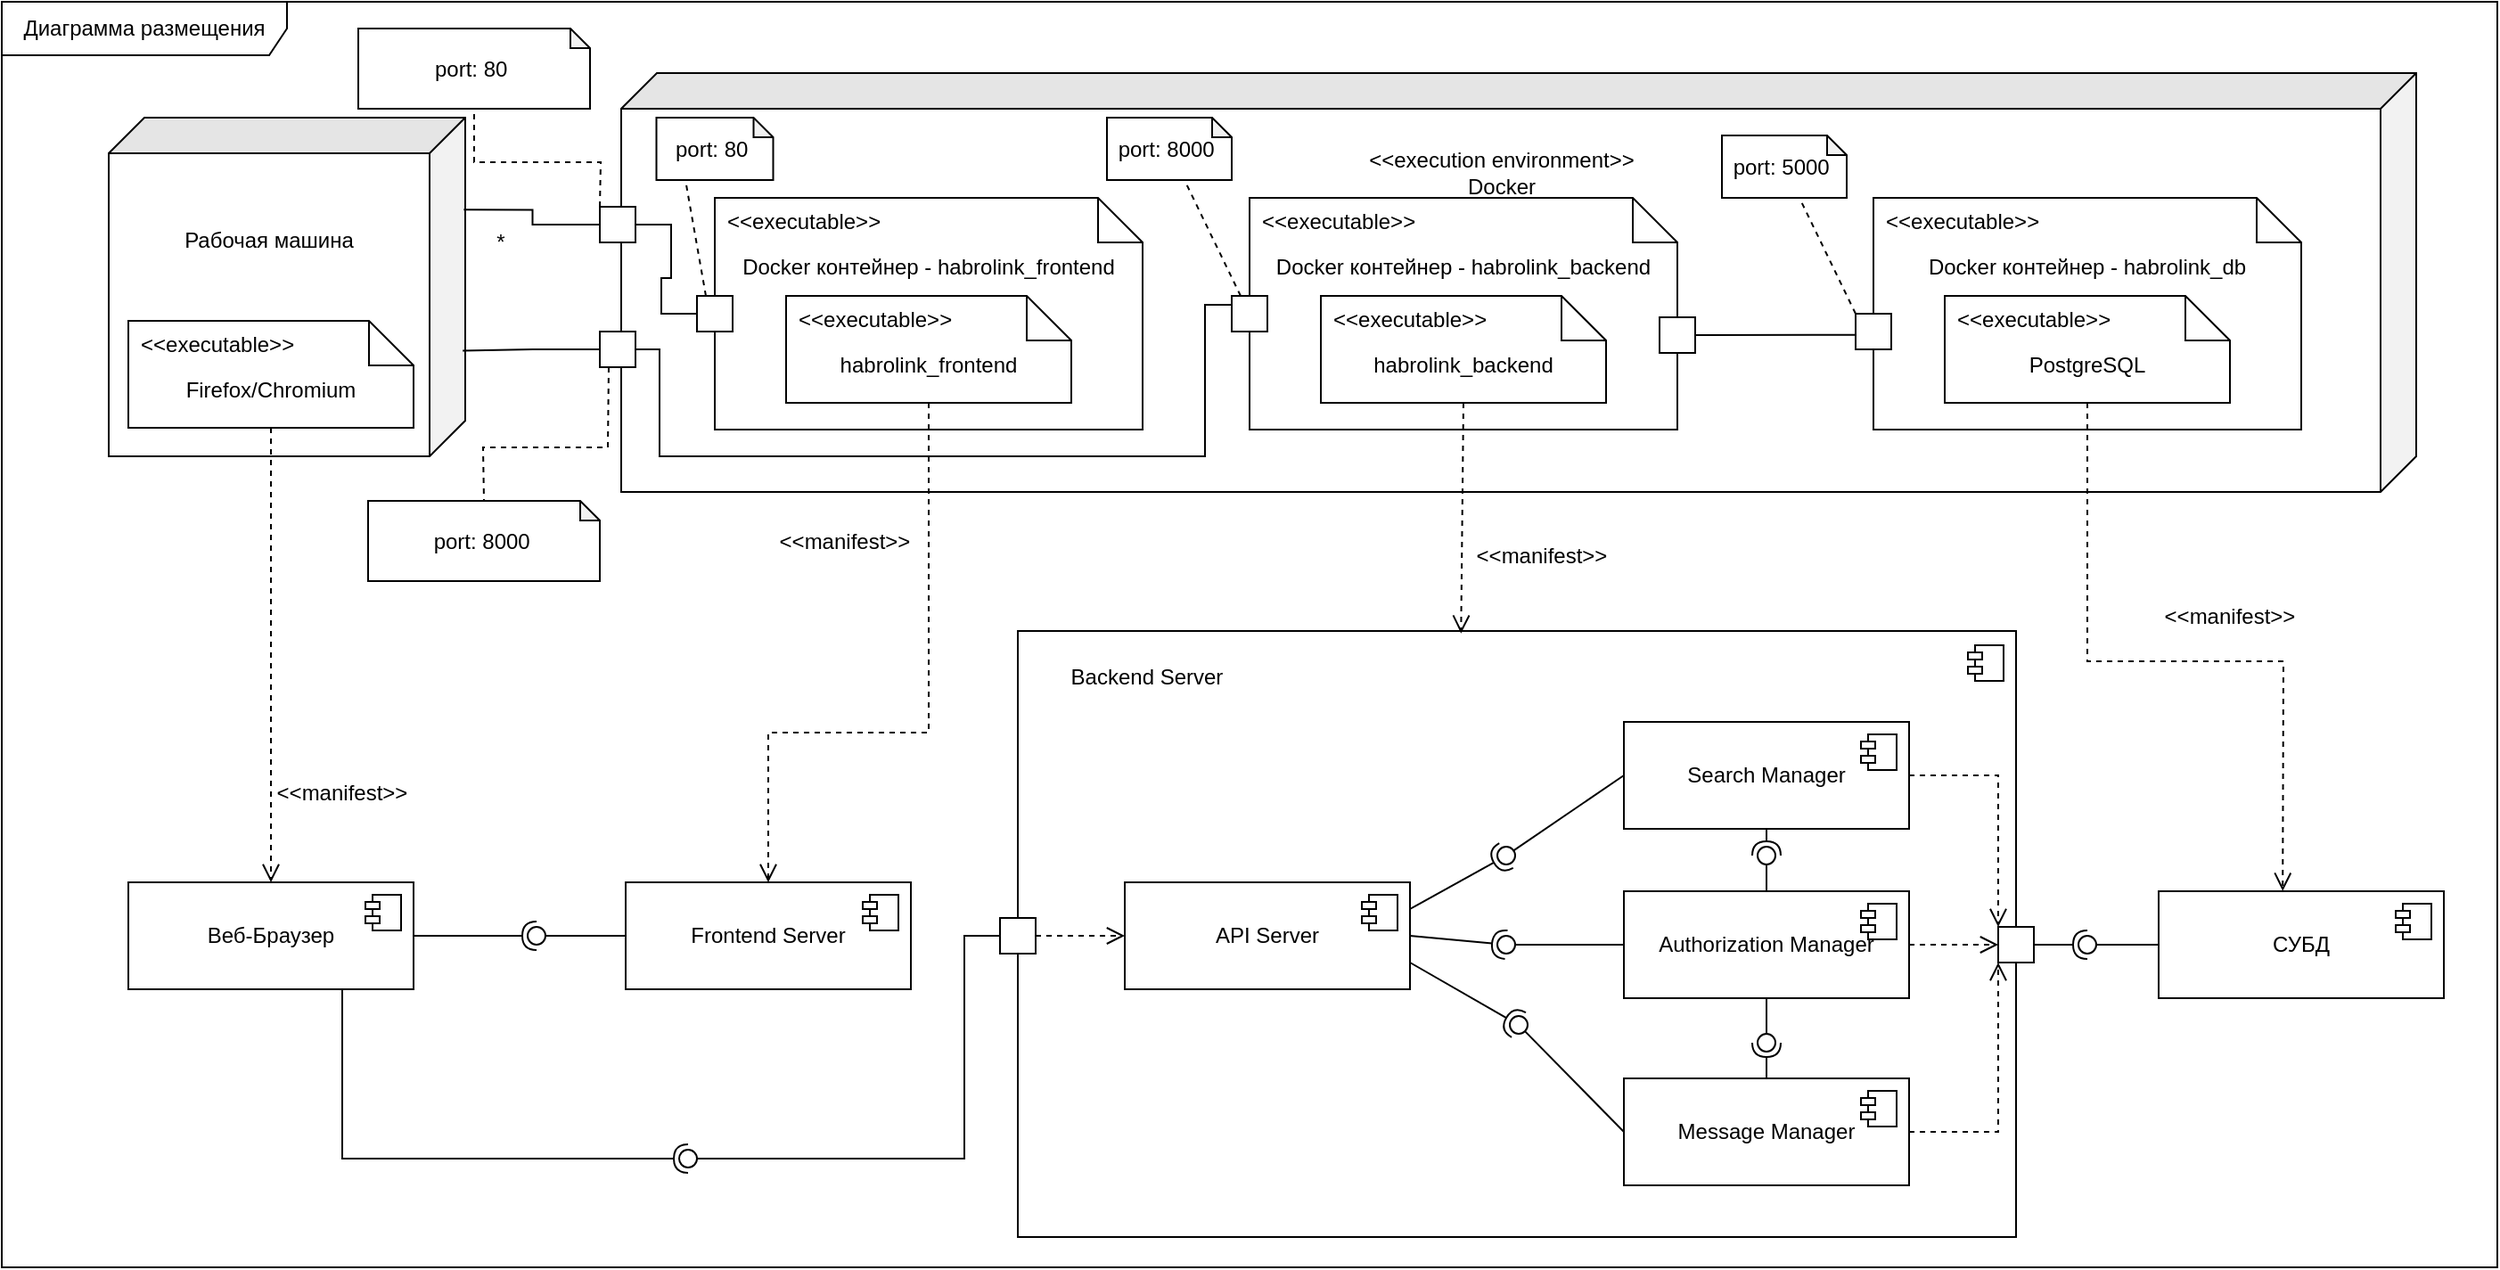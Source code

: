 <mxfile version="22.1.17" type="device">
  <diagram id="SNQxn0Sg8uv7-KmuZa3T" name="Страница — 1">
    <mxGraphModel dx="1450" dy="333" grid="1" gridSize="10" guides="1" tooltips="1" connect="1" arrows="1" fold="1" page="1" pageScale="1" pageWidth="827" pageHeight="1169" background="none" math="0" shadow="0">
      <root>
        <mxCell id="0" />
        <mxCell id="1" parent="0" />
        <mxCell id="OWFKqTvo_wW7p6A4P1cl-66" value="Рабочая машина&lt;br&gt;&lt;br&gt;&lt;br&gt;&lt;br&gt;&lt;br&gt;&lt;br&gt;" style="shape=cube;whiteSpace=wrap;html=1;boundedLbl=1;backgroundOutline=1;darkOpacity=0.05;darkOpacity2=0.1;size=20;gradientColor=none;direction=south;" parent="1" vertex="1">
          <mxGeometry x="-390" y="135" width="200" height="190" as="geometry" />
        </mxCell>
        <mxCell id="OWFKqTvo_wW7p6A4P1cl-67" value="Firefox/Chromium" style="shape=note2;boundedLbl=1;whiteSpace=wrap;html=1;size=25;verticalAlign=top;align=center;" parent="1" vertex="1">
          <mxGeometry x="-379" y="249" width="160" height="60" as="geometry" />
        </mxCell>
        <mxCell id="OWFKqTvo_wW7p6A4P1cl-68" value="&lt;&lt;executable&gt;&gt;" style="resizeWidth=1;part=1;strokeColor=none;fillColor=none;align=left;spacingLeft=5;" parent="OWFKqTvo_wW7p6A4P1cl-67" vertex="1">
          <mxGeometry width="160" height="25" relative="1" as="geometry" />
        </mxCell>
        <mxCell id="OWFKqTvo_wW7p6A4P1cl-69" value="Веб-Браузер" style="html=1;dropTarget=0;whiteSpace=wrap;" parent="1" vertex="1">
          <mxGeometry x="-379" y="564" width="160" height="60" as="geometry" />
        </mxCell>
        <mxCell id="OWFKqTvo_wW7p6A4P1cl-70" value="" style="shape=module;jettyWidth=8;jettyHeight=4;" parent="OWFKqTvo_wW7p6A4P1cl-69" vertex="1">
          <mxGeometry x="1" width="20" height="20" relative="1" as="geometry">
            <mxPoint x="-27" y="7" as="offset" />
          </mxGeometry>
        </mxCell>
        <mxCell id="OWFKqTvo_wW7p6A4P1cl-72" value="" style="endArrow=open;startArrow=none;endFill=0;startFill=0;endSize=8;html=1;verticalAlign=bottom;dashed=1;labelBackgroundColor=none;rounded=0;entryX=0.5;entryY=0;entryDx=0;entryDy=0;exitX=0.5;exitY=1;exitDx=0;exitDy=0;exitPerimeter=0;" parent="1" source="OWFKqTvo_wW7p6A4P1cl-67" target="OWFKqTvo_wW7p6A4P1cl-69" edge="1">
          <mxGeometry width="160" relative="1" as="geometry">
            <mxPoint x="-197" y="470" as="sourcePoint" />
            <mxPoint x="-197" y="580" as="targetPoint" />
          </mxGeometry>
        </mxCell>
        <mxCell id="OWFKqTvo_wW7p6A4P1cl-75" value="&amp;lt;&amp;lt;manifest&amp;gt;&amp;gt;" style="text;html=1;strokeColor=none;fillColor=none;align=center;verticalAlign=middle;whiteSpace=wrap;rounded=0;" parent="1" vertex="1">
          <mxGeometry x="-299" y="499" width="80" height="30" as="geometry" />
        </mxCell>
        <mxCell id="2b4UQk6Yhaf1h5oQqdKy-1" value="Диаграмма размещения" style="shape=umlFrame;whiteSpace=wrap;html=1;pointerEvents=0;recursiveResize=0;container=1;collapsible=0;width=160;" parent="1" vertex="1">
          <mxGeometry x="-450" y="70" width="1400" height="710" as="geometry" />
        </mxCell>
        <mxCell id="TD9NthCau2x-Uh9B8GrA-105" value="" style="html=1;dropTarget=0;whiteSpace=wrap;" vertex="1" parent="2b4UQk6Yhaf1h5oQqdKy-1">
          <mxGeometry x="570" y="353" width="560" height="340" as="geometry" />
        </mxCell>
        <mxCell id="TD9NthCau2x-Uh9B8GrA-106" value="" style="shape=module;jettyWidth=8;jettyHeight=4;" vertex="1" parent="TD9NthCau2x-Uh9B8GrA-105">
          <mxGeometry x="1" width="20" height="20" relative="1" as="geometry">
            <mxPoint x="-27" y="8" as="offset" />
          </mxGeometry>
        </mxCell>
        <mxCell id="OWFKqTvo_wW7p6A4P1cl-51" value="СУБД" style="html=1;dropTarget=0;whiteSpace=wrap;" parent="2b4UQk6Yhaf1h5oQqdKy-1" vertex="1">
          <mxGeometry x="1210" y="499" width="160" height="60" as="geometry" />
        </mxCell>
        <mxCell id="OWFKqTvo_wW7p6A4P1cl-52" value="" style="shape=module;jettyWidth=8;jettyHeight=4;" parent="OWFKqTvo_wW7p6A4P1cl-51" vertex="1">
          <mxGeometry x="1" width="20" height="20" relative="1" as="geometry">
            <mxPoint x="-27" y="7" as="offset" />
          </mxGeometry>
        </mxCell>
        <mxCell id="OWFKqTvo_wW7p6A4P1cl-63" value="&amp;lt;&amp;lt;manifest&amp;gt;&amp;gt;" style="text;html=1;strokeColor=none;fillColor=none;align=center;verticalAlign=middle;whiteSpace=wrap;rounded=0;" parent="2b4UQk6Yhaf1h5oQqdKy-1" vertex="1">
          <mxGeometry x="1210" y="330" width="80" height="30" as="geometry" />
        </mxCell>
        <mxCell id="TD9NthCau2x-Uh9B8GrA-21" value="API Server" style="html=1;dropTarget=0;whiteSpace=wrap;" vertex="1" parent="2b4UQk6Yhaf1h5oQqdKy-1">
          <mxGeometry x="630" y="494" width="160" height="60" as="geometry" />
        </mxCell>
        <mxCell id="TD9NthCau2x-Uh9B8GrA-22" value="" style="shape=module;jettyWidth=8;jettyHeight=4;" vertex="1" parent="TD9NthCau2x-Uh9B8GrA-21">
          <mxGeometry x="1" width="20" height="20" relative="1" as="geometry">
            <mxPoint x="-27" y="7" as="offset" />
          </mxGeometry>
        </mxCell>
        <mxCell id="TD9NthCau2x-Uh9B8GrA-23" value="Message Manager" style="html=1;dropTarget=0;whiteSpace=wrap;" vertex="1" parent="2b4UQk6Yhaf1h5oQqdKy-1">
          <mxGeometry x="910" y="604" width="160" height="60" as="geometry" />
        </mxCell>
        <mxCell id="TD9NthCau2x-Uh9B8GrA-24" value="" style="shape=module;jettyWidth=8;jettyHeight=4;" vertex="1" parent="TD9NthCau2x-Uh9B8GrA-23">
          <mxGeometry x="1" width="20" height="20" relative="1" as="geometry">
            <mxPoint x="-27" y="7" as="offset" />
          </mxGeometry>
        </mxCell>
        <mxCell id="TD9NthCau2x-Uh9B8GrA-25" value="Search Manager" style="html=1;dropTarget=0;whiteSpace=wrap;" vertex="1" parent="2b4UQk6Yhaf1h5oQqdKy-1">
          <mxGeometry x="910" y="404" width="160" height="60" as="geometry" />
        </mxCell>
        <mxCell id="TD9NthCau2x-Uh9B8GrA-26" value="" style="shape=module;jettyWidth=8;jettyHeight=4;" vertex="1" parent="TD9NthCau2x-Uh9B8GrA-25">
          <mxGeometry x="1" width="20" height="20" relative="1" as="geometry">
            <mxPoint x="-27" y="7" as="offset" />
          </mxGeometry>
        </mxCell>
        <mxCell id="TD9NthCau2x-Uh9B8GrA-27" value="Authorization Manager" style="html=1;dropTarget=0;whiteSpace=wrap;" vertex="1" parent="2b4UQk6Yhaf1h5oQqdKy-1">
          <mxGeometry x="910" y="499" width="160" height="60" as="geometry" />
        </mxCell>
        <mxCell id="TD9NthCau2x-Uh9B8GrA-28" value="" style="shape=module;jettyWidth=8;jettyHeight=4;" vertex="1" parent="TD9NthCau2x-Uh9B8GrA-27">
          <mxGeometry x="1" width="20" height="20" relative="1" as="geometry">
            <mxPoint x="-27" y="7" as="offset" />
          </mxGeometry>
        </mxCell>
        <mxCell id="TD9NthCau2x-Uh9B8GrA-32" value="" style="ellipse;whiteSpace=wrap;html=1;align=center;aspect=fixed;fillColor=none;strokeColor=none;resizable=0;perimeter=centerPerimeter;rotatable=0;allowArrows=0;points=[];outlineConnect=1;" vertex="1" parent="2b4UQk6Yhaf1h5oQqdKy-1">
          <mxGeometry x="795" y="569" width="10" height="10" as="geometry" />
        </mxCell>
        <mxCell id="TD9NthCau2x-Uh9B8GrA-35" value="" style="ellipse;whiteSpace=wrap;html=1;align=center;aspect=fixed;fillColor=none;strokeColor=none;resizable=0;perimeter=centerPerimeter;rotatable=0;allowArrows=0;points=[];outlineConnect=1;" vertex="1" parent="2b4UQk6Yhaf1h5oQqdKy-1">
          <mxGeometry x="625" y="499" width="10" height="10" as="geometry" />
        </mxCell>
        <mxCell id="TD9NthCau2x-Uh9B8GrA-38" value="" style="ellipse;whiteSpace=wrap;html=1;align=center;aspect=fixed;fillColor=none;strokeColor=none;resizable=0;perimeter=centerPerimeter;rotatable=0;allowArrows=0;points=[];outlineConnect=1;" vertex="1" parent="2b4UQk6Yhaf1h5oQqdKy-1">
          <mxGeometry x="575" y="423" width="10" height="10" as="geometry" />
        </mxCell>
        <mxCell id="TD9NthCau2x-Uh9B8GrA-42" value="" style="ellipse;whiteSpace=wrap;html=1;align=center;aspect=fixed;fillColor=none;strokeColor=none;resizable=0;perimeter=centerPerimeter;rotatable=0;allowArrows=0;points=[];outlineConnect=1;" vertex="1" parent="2b4UQk6Yhaf1h5oQqdKy-1">
          <mxGeometry x="925" y="499" width="10" height="10" as="geometry" />
        </mxCell>
        <mxCell id="TD9NthCau2x-Uh9B8GrA-45" value="" style="ellipse;whiteSpace=wrap;html=1;align=center;aspect=fixed;fillColor=none;strokeColor=none;resizable=0;perimeter=centerPerimeter;rotatable=0;allowArrows=0;points=[];outlineConnect=1;" vertex="1" parent="2b4UQk6Yhaf1h5oQqdKy-1">
          <mxGeometry x="895" y="524" width="10" height="10" as="geometry" />
        </mxCell>
        <mxCell id="TD9NthCau2x-Uh9B8GrA-48" value="" style="ellipse;whiteSpace=wrap;html=1;align=center;aspect=fixed;fillColor=none;strokeColor=none;resizable=0;perimeter=centerPerimeter;rotatable=0;allowArrows=0;points=[];outlineConnect=1;" vertex="1" parent="2b4UQk6Yhaf1h5oQqdKy-1">
          <mxGeometry x="265" y="419" width="10" height="10" as="geometry" />
        </mxCell>
        <mxCell id="TD9NthCau2x-Uh9B8GrA-51" value="" style="ellipse;whiteSpace=wrap;html=1;align=center;aspect=fixed;fillColor=none;strokeColor=none;resizable=0;perimeter=centerPerimeter;rotatable=0;allowArrows=0;points=[];outlineConnect=1;" vertex="1" parent="2b4UQk6Yhaf1h5oQqdKy-1">
          <mxGeometry x="525" y="419" width="10" height="10" as="geometry" />
        </mxCell>
        <mxCell id="TD9NthCau2x-Uh9B8GrA-58" value="" style="rounded=0;orthogonalLoop=1;jettySize=auto;html=1;endArrow=oval;endFill=0;endSize=10;strokeWidth=1;sketch=0;exitX=0.5;exitY=1;exitDx=0;exitDy=0;" edge="1" target="TD9NthCau2x-Uh9B8GrA-60" parent="2b4UQk6Yhaf1h5oQqdKy-1" source="TD9NthCau2x-Uh9B8GrA-27">
          <mxGeometry relative="1" as="geometry">
            <mxPoint x="1010" y="584" as="sourcePoint" />
          </mxGeometry>
        </mxCell>
        <mxCell id="TD9NthCau2x-Uh9B8GrA-59" value="" style="rounded=0;orthogonalLoop=1;jettySize=auto;html=1;endArrow=halfCircle;endFill=0;sketch=0;sourcePerimeterSpacing=0;targetPerimeterSpacing=0;endSize=6;exitX=0.5;exitY=0;exitDx=0;exitDy=0;" edge="1" target="TD9NthCau2x-Uh9B8GrA-60" parent="2b4UQk6Yhaf1h5oQqdKy-1" source="TD9NthCau2x-Uh9B8GrA-23">
          <mxGeometry relative="1" as="geometry">
            <mxPoint x="970" y="584" as="sourcePoint" />
          </mxGeometry>
        </mxCell>
        <mxCell id="TD9NthCau2x-Uh9B8GrA-60" value="" style="ellipse;whiteSpace=wrap;html=1;align=center;aspect=fixed;fillColor=none;strokeColor=none;resizable=0;perimeter=centerPerimeter;rotatable=0;allowArrows=0;points=[];outlineConnect=1;" vertex="1" parent="2b4UQk6Yhaf1h5oQqdKy-1">
          <mxGeometry x="985" y="579" width="10" height="10" as="geometry" />
        </mxCell>
        <mxCell id="TD9NthCau2x-Uh9B8GrA-61" value="" style="rounded=0;orthogonalLoop=1;jettySize=auto;html=1;endArrow=oval;endFill=0;endSize=10;strokeWidth=1;sketch=0;" edge="1" target="TD9NthCau2x-Uh9B8GrA-63" parent="2b4UQk6Yhaf1h5oQqdKy-1">
          <mxGeometry relative="1" as="geometry">
            <mxPoint x="990" y="499" as="sourcePoint" />
          </mxGeometry>
        </mxCell>
        <mxCell id="TD9NthCau2x-Uh9B8GrA-62" value="" style="rounded=0;orthogonalLoop=1;jettySize=auto;html=1;endArrow=halfCircle;endFill=0;sketch=0;sourcePerimeterSpacing=0;targetPerimeterSpacing=0;endSize=6;exitX=0.5;exitY=1;exitDx=0;exitDy=0;" edge="1" target="TD9NthCau2x-Uh9B8GrA-63" parent="2b4UQk6Yhaf1h5oQqdKy-1" source="TD9NthCau2x-Uh9B8GrA-25">
          <mxGeometry relative="1" as="geometry">
            <mxPoint x="970" y="479" as="sourcePoint" />
          </mxGeometry>
        </mxCell>
        <mxCell id="TD9NthCau2x-Uh9B8GrA-63" value="" style="ellipse;whiteSpace=wrap;html=1;align=center;aspect=fixed;fillColor=none;strokeColor=none;resizable=0;perimeter=centerPerimeter;rotatable=0;allowArrows=0;points=[];outlineConnect=1;" vertex="1" parent="2b4UQk6Yhaf1h5oQqdKy-1">
          <mxGeometry x="985" y="474" width="10" height="10" as="geometry" />
        </mxCell>
        <mxCell id="OWFKqTvo_wW7p6A4P1cl-64" value="Frontend Server" style="html=1;dropTarget=0;whiteSpace=wrap;" parent="2b4UQk6Yhaf1h5oQqdKy-1" vertex="1">
          <mxGeometry x="350" y="494" width="160" height="60" as="geometry" />
        </mxCell>
        <mxCell id="OWFKqTvo_wW7p6A4P1cl-65" value="" style="shape=module;jettyWidth=8;jettyHeight=4;" parent="OWFKqTvo_wW7p6A4P1cl-64" vertex="1">
          <mxGeometry x="1" width="20" height="20" relative="1" as="geometry">
            <mxPoint x="-27" y="7" as="offset" />
          </mxGeometry>
        </mxCell>
        <mxCell id="TD9NthCau2x-Uh9B8GrA-71" value="" style="rounded=0;orthogonalLoop=1;jettySize=auto;html=1;endArrow=halfCircle;endFill=0;endSize=6;strokeWidth=1;sketch=0;exitX=1;exitY=0.5;exitDx=0;exitDy=0;" edge="1" parent="2b4UQk6Yhaf1h5oQqdKy-1" source="OWFKqTvo_wW7p6A4P1cl-69">
          <mxGeometry relative="1" as="geometry">
            <mxPoint x="315" y="529" as="sourcePoint" />
            <mxPoint x="300" y="524" as="targetPoint" />
          </mxGeometry>
        </mxCell>
        <mxCell id="TD9NthCau2x-Uh9B8GrA-73" value="" style="ellipse;whiteSpace=wrap;html=1;align=center;aspect=fixed;fillColor=none;strokeColor=none;resizable=0;perimeter=centerPerimeter;rotatable=0;allowArrows=0;points=[];outlineConnect=1;" vertex="1" parent="2b4UQk6Yhaf1h5oQqdKy-1">
          <mxGeometry x="290" y="524" width="10" height="10" as="geometry" />
        </mxCell>
        <mxCell id="TD9NthCau2x-Uh9B8GrA-76" value="" style="ellipse;whiteSpace=wrap;html=1;align=center;aspect=fixed;fillColor=none;strokeColor=none;resizable=0;perimeter=centerPerimeter;rotatable=0;allowArrows=0;points=[];outlineConnect=1;" vertex="1" parent="2b4UQk6Yhaf1h5oQqdKy-1">
          <mxGeometry x="380" y="644" width="10" height="10" as="geometry" />
        </mxCell>
        <mxCell id="TD9NthCau2x-Uh9B8GrA-77" value="" style="rounded=0;orthogonalLoop=1;jettySize=auto;html=1;endArrow=oval;endFill=0;endSize=10;strokeWidth=1;sketch=0;exitX=0;exitY=0.5;exitDx=0;exitDy=0;" edge="1" target="TD9NthCau2x-Uh9B8GrA-79" parent="2b4UQk6Yhaf1h5oQqdKy-1" source="TD9NthCau2x-Uh9B8GrA-25">
          <mxGeometry relative="1" as="geometry">
            <mxPoint x="864" y="479" as="sourcePoint" />
          </mxGeometry>
        </mxCell>
        <mxCell id="TD9NthCau2x-Uh9B8GrA-78" value="" style="rounded=0;orthogonalLoop=1;jettySize=auto;html=1;endArrow=halfCircle;endFill=0;sketch=0;sourcePerimeterSpacing=0;targetPerimeterSpacing=0;endSize=6;exitX=1;exitY=0.25;exitDx=0;exitDy=0;" edge="1" target="TD9NthCau2x-Uh9B8GrA-79" parent="2b4UQk6Yhaf1h5oQqdKy-1" source="TD9NthCau2x-Uh9B8GrA-21">
          <mxGeometry relative="1" as="geometry">
            <mxPoint x="824" y="479" as="sourcePoint" />
          </mxGeometry>
        </mxCell>
        <mxCell id="TD9NthCau2x-Uh9B8GrA-79" value="" style="ellipse;whiteSpace=wrap;html=1;align=center;aspect=fixed;fillColor=none;strokeColor=none;resizable=0;perimeter=centerPerimeter;rotatable=0;allowArrows=0;points=[];outlineConnect=1;" vertex="1" parent="2b4UQk6Yhaf1h5oQqdKy-1">
          <mxGeometry x="839" y="474" width="10" height="10" as="geometry" />
        </mxCell>
        <mxCell id="TD9NthCau2x-Uh9B8GrA-83" value="" style="rounded=0;orthogonalLoop=1;jettySize=auto;html=1;endArrow=oval;endFill=0;endSize=10;strokeWidth=1;sketch=0;exitX=0;exitY=0.5;exitDx=0;exitDy=0;" edge="1" target="TD9NthCau2x-Uh9B8GrA-85" parent="2b4UQk6Yhaf1h5oQqdKy-1" source="TD9NthCau2x-Uh9B8GrA-23">
          <mxGeometry relative="1" as="geometry">
            <mxPoint x="871" y="574" as="sourcePoint" />
          </mxGeometry>
        </mxCell>
        <mxCell id="TD9NthCau2x-Uh9B8GrA-84" value="" style="rounded=0;orthogonalLoop=1;jettySize=auto;html=1;endArrow=halfCircle;endFill=0;sketch=0;sourcePerimeterSpacing=0;targetPerimeterSpacing=0;endSize=6;exitX=1;exitY=0.75;exitDx=0;exitDy=0;" edge="1" target="TD9NthCau2x-Uh9B8GrA-85" parent="2b4UQk6Yhaf1h5oQqdKy-1" source="TD9NthCau2x-Uh9B8GrA-21">
          <mxGeometry relative="1" as="geometry">
            <mxPoint x="831" y="574" as="sourcePoint" />
          </mxGeometry>
        </mxCell>
        <mxCell id="TD9NthCau2x-Uh9B8GrA-85" value="" style="ellipse;whiteSpace=wrap;html=1;align=center;aspect=fixed;fillColor=none;strokeColor=none;resizable=0;perimeter=centerPerimeter;rotatable=0;allowArrows=0;points=[];outlineConnect=1;" vertex="1" parent="2b4UQk6Yhaf1h5oQqdKy-1">
          <mxGeometry x="846" y="569" width="10" height="10" as="geometry" />
        </mxCell>
        <mxCell id="TD9NthCau2x-Uh9B8GrA-86" value="" style="rounded=0;orthogonalLoop=1;jettySize=auto;html=1;endArrow=oval;endFill=0;endSize=10;strokeWidth=1;sketch=0;exitX=0;exitY=0.5;exitDx=0;exitDy=0;" edge="1" target="TD9NthCau2x-Uh9B8GrA-88" parent="2b4UQk6Yhaf1h5oQqdKy-1" source="TD9NthCau2x-Uh9B8GrA-27">
          <mxGeometry relative="1" as="geometry">
            <mxPoint x="864" y="529" as="sourcePoint" />
          </mxGeometry>
        </mxCell>
        <mxCell id="TD9NthCau2x-Uh9B8GrA-87" value="" style="rounded=0;orthogonalLoop=1;jettySize=auto;html=1;endArrow=halfCircle;endFill=0;sketch=0;sourcePerimeterSpacing=0;targetPerimeterSpacing=0;endSize=6;exitX=1;exitY=0.5;exitDx=0;exitDy=0;" edge="1" target="TD9NthCau2x-Uh9B8GrA-88" parent="2b4UQk6Yhaf1h5oQqdKy-1" source="TD9NthCau2x-Uh9B8GrA-21">
          <mxGeometry relative="1" as="geometry">
            <mxPoint x="824" y="529" as="sourcePoint" />
          </mxGeometry>
        </mxCell>
        <mxCell id="TD9NthCau2x-Uh9B8GrA-88" value="" style="ellipse;whiteSpace=wrap;html=1;align=center;aspect=fixed;fillColor=none;strokeColor=none;resizable=0;perimeter=centerPerimeter;rotatable=0;allowArrows=0;points=[];outlineConnect=1;" vertex="1" parent="2b4UQk6Yhaf1h5oQqdKy-1">
          <mxGeometry x="839" y="524" width="10" height="10" as="geometry" />
        </mxCell>
        <mxCell id="TD9NthCau2x-Uh9B8GrA-97" value="" style="ellipse;whiteSpace=wrap;html=1;align=center;aspect=fixed;fillColor=none;strokeColor=none;resizable=0;perimeter=centerPerimeter;rotatable=0;allowArrows=0;points=[];outlineConnect=1;" vertex="1" parent="2b4UQk6Yhaf1h5oQqdKy-1">
          <mxGeometry x="1105" y="589" width="10" height="10" as="geometry" />
        </mxCell>
        <mxCell id="TD9NthCau2x-Uh9B8GrA-72" value="" style="rounded=0;orthogonalLoop=1;jettySize=auto;html=1;endArrow=oval;endFill=0;sketch=0;sourcePerimeterSpacing=0;targetPerimeterSpacing=0;endSize=10;" edge="1" parent="2b4UQk6Yhaf1h5oQqdKy-1" source="OWFKqTvo_wW7p6A4P1cl-64">
          <mxGeometry relative="1" as="geometry">
            <mxPoint x="211.0" y="549" as="sourcePoint" />
            <mxPoint x="300" y="524" as="targetPoint" />
          </mxGeometry>
        </mxCell>
        <mxCell id="TD9NthCau2x-Uh9B8GrA-107" value="Backend Server" style="text;html=1;strokeColor=none;fillColor=none;align=center;verticalAlign=middle;whiteSpace=wrap;rounded=0;" vertex="1" parent="2b4UQk6Yhaf1h5oQqdKy-1">
          <mxGeometry x="585" y="364" width="115" height="30" as="geometry" />
        </mxCell>
        <mxCell id="TD9NthCau2x-Uh9B8GrA-110" value="" style="ellipse;whiteSpace=wrap;html=1;align=center;aspect=fixed;fillColor=none;strokeColor=none;resizable=0;perimeter=centerPerimeter;rotatable=0;allowArrows=0;points=[];outlineConnect=1;" vertex="1" parent="2b4UQk6Yhaf1h5oQqdKy-1">
          <mxGeometry x="600" y="519" width="10" height="10" as="geometry" />
        </mxCell>
        <mxCell id="TD9NthCau2x-Uh9B8GrA-112" value="" style="rounded=0;whiteSpace=wrap;html=1;" vertex="1" parent="2b4UQk6Yhaf1h5oQqdKy-1">
          <mxGeometry x="560" y="514" width="20" height="20" as="geometry" />
        </mxCell>
        <mxCell id="TD9NthCau2x-Uh9B8GrA-117" value="&amp;lt;&amp;lt;manifest&amp;gt;&amp;gt;" style="text;html=1;strokeColor=none;fillColor=none;align=center;verticalAlign=middle;whiteSpace=wrap;rounded=0;" vertex="1" parent="2b4UQk6Yhaf1h5oQqdKy-1">
          <mxGeometry x="824" y="296" width="80" height="30" as="geometry" />
        </mxCell>
        <mxCell id="TD9NthCau2x-Uh9B8GrA-118" value="" style="html=1;verticalAlign=bottom;endArrow=open;dashed=1;endSize=8;curved=0;rounded=0;entryX=0;entryY=0.5;entryDx=0;entryDy=0;exitX=1;exitY=0.5;exitDx=0;exitDy=0;" edge="1" parent="2b4UQk6Yhaf1h5oQqdKy-1" source="TD9NthCau2x-Uh9B8GrA-112" target="TD9NthCau2x-Uh9B8GrA-21">
          <mxGeometry relative="1" as="geometry">
            <mxPoint x="650" y="534" as="sourcePoint" />
            <mxPoint x="570" y="534" as="targetPoint" />
          </mxGeometry>
        </mxCell>
        <mxCell id="TD9NthCau2x-Uh9B8GrA-121" value="" style="rounded=0;whiteSpace=wrap;html=1;" vertex="1" parent="2b4UQk6Yhaf1h5oQqdKy-1">
          <mxGeometry x="1120" y="519" width="20" height="20" as="geometry" />
        </mxCell>
        <mxCell id="TD9NthCau2x-Uh9B8GrA-126" value="" style="rounded=0;orthogonalLoop=1;jettySize=auto;html=1;endArrow=oval;endFill=0;endSize=10;strokeWidth=1;sketch=0;exitX=0;exitY=0.5;exitDx=0;exitDy=0;" edge="1" target="TD9NthCau2x-Uh9B8GrA-128" parent="2b4UQk6Yhaf1h5oQqdKy-1" source="OWFKqTvo_wW7p6A4P1cl-51">
          <mxGeometry relative="1" as="geometry">
            <mxPoint x="1190" y="514" as="sourcePoint" />
          </mxGeometry>
        </mxCell>
        <mxCell id="TD9NthCau2x-Uh9B8GrA-127" value="" style="rounded=0;orthogonalLoop=1;jettySize=auto;html=1;endArrow=halfCircle;endFill=0;sketch=0;sourcePerimeterSpacing=0;targetPerimeterSpacing=0;endSize=6;" edge="1" target="TD9NthCau2x-Uh9B8GrA-128" parent="2b4UQk6Yhaf1h5oQqdKy-1" source="TD9NthCau2x-Uh9B8GrA-121">
          <mxGeometry relative="1" as="geometry">
            <mxPoint x="1150" y="514" as="sourcePoint" />
          </mxGeometry>
        </mxCell>
        <mxCell id="TD9NthCau2x-Uh9B8GrA-128" value="" style="ellipse;whiteSpace=wrap;html=1;align=center;aspect=fixed;fillColor=none;strokeColor=none;resizable=0;perimeter=centerPerimeter;rotatable=0;allowArrows=0;points=[];outlineConnect=1;" vertex="1" parent="2b4UQk6Yhaf1h5oQqdKy-1">
          <mxGeometry x="1165" y="524" width="10" height="10" as="geometry" />
        </mxCell>
        <mxCell id="TD9NthCau2x-Uh9B8GrA-129" value="" style="html=1;verticalAlign=bottom;endArrow=open;dashed=1;endSize=8;curved=0;rounded=0;exitX=1;exitY=0.5;exitDx=0;exitDy=0;entryX=0;entryY=0;entryDx=0;entryDy=0;" edge="1" parent="2b4UQk6Yhaf1h5oQqdKy-1" source="TD9NthCau2x-Uh9B8GrA-25" target="TD9NthCau2x-Uh9B8GrA-121">
          <mxGeometry relative="1" as="geometry">
            <mxPoint x="1130" y="484" as="sourcePoint" />
            <mxPoint x="1120" y="514" as="targetPoint" />
            <Array as="points">
              <mxPoint x="1120" y="434" />
            </Array>
          </mxGeometry>
        </mxCell>
        <mxCell id="TD9NthCau2x-Uh9B8GrA-130" value="" style="html=1;verticalAlign=bottom;endArrow=open;dashed=1;endSize=8;curved=0;rounded=0;exitX=1;exitY=0.5;exitDx=0;exitDy=0;entryX=0;entryY=1;entryDx=0;entryDy=0;" edge="1" parent="2b4UQk6Yhaf1h5oQqdKy-1" source="TD9NthCau2x-Uh9B8GrA-23" target="TD9NthCau2x-Uh9B8GrA-121">
          <mxGeometry relative="1" as="geometry">
            <mxPoint x="1105" y="559" as="sourcePoint" />
            <mxPoint x="1120" y="544" as="targetPoint" />
            <Array as="points">
              <mxPoint x="1120" y="634" />
            </Array>
          </mxGeometry>
        </mxCell>
        <mxCell id="TD9NthCau2x-Uh9B8GrA-131" value="" style="html=1;verticalAlign=bottom;endArrow=open;dashed=1;endSize=8;curved=0;rounded=0;exitX=1;exitY=0.5;exitDx=0;exitDy=0;entryX=0;entryY=0.5;entryDx=0;entryDy=0;" edge="1" parent="2b4UQk6Yhaf1h5oQqdKy-1" source="TD9NthCau2x-Uh9B8GrA-27" target="TD9NthCau2x-Uh9B8GrA-121">
          <mxGeometry relative="1" as="geometry">
            <mxPoint x="1080" y="444" as="sourcePoint" />
            <mxPoint x="1130" y="539" as="targetPoint" />
          </mxGeometry>
        </mxCell>
        <mxCell id="TD9NthCau2x-Uh9B8GrA-132" value="" style="rounded=0;orthogonalLoop=1;jettySize=auto;html=1;endArrow=oval;endFill=0;endSize=10;strokeWidth=1;sketch=0;exitX=0;exitY=0.5;exitDx=0;exitDy=0;" edge="1" target="TD9NthCau2x-Uh9B8GrA-134" parent="2b4UQk6Yhaf1h5oQqdKy-1" source="TD9NthCau2x-Uh9B8GrA-112">
          <mxGeometry relative="1" as="geometry">
            <mxPoint x="405" y="649" as="sourcePoint" />
            <Array as="points">
              <mxPoint x="540" y="524" />
              <mxPoint x="540" y="649" />
            </Array>
          </mxGeometry>
        </mxCell>
        <mxCell id="TD9NthCau2x-Uh9B8GrA-134" value="" style="ellipse;whiteSpace=wrap;html=1;align=center;aspect=fixed;fillColor=none;strokeColor=none;resizable=0;perimeter=centerPerimeter;rotatable=0;allowArrows=0;points=[];outlineConnect=1;" vertex="1" parent="2b4UQk6Yhaf1h5oQqdKy-1">
          <mxGeometry x="380" y="644" width="10" height="10" as="geometry" />
        </mxCell>
        <mxCell id="OWFKqTvo_wW7p6A4P1cl-55" value="&amp;lt;&amp;lt;execution environment&amp;gt;&amp;gt;&lt;br&gt;Docker&lt;br&gt;&amp;nbsp;&lt;br&gt;&lt;br&gt;&lt;br&gt;&lt;br&gt;&lt;br&gt;&lt;br&gt;&lt;br&gt;&lt;br&gt;&lt;br&gt;&lt;br&gt;" style="shape=cube;whiteSpace=wrap;html=1;boundedLbl=1;backgroundOutline=1;darkOpacity=0.05;darkOpacity2=0.1;size=20;gradientColor=none;direction=south;" parent="2b4UQk6Yhaf1h5oQqdKy-1" vertex="1">
          <mxGeometry x="347.5" y="40" width="1007" height="235" as="geometry" />
        </mxCell>
        <mxCell id="TD9NthCau2x-Uh9B8GrA-152" style="edgeStyle=orthogonalEdgeStyle;rounded=0;orthogonalLoop=1;jettySize=auto;html=1;exitX=1;exitY=0.5;exitDx=0;exitDy=0;entryX=0;entryY=0.5;entryDx=0;entryDy=0;endArrow=none;endFill=0;" edge="1" parent="2b4UQk6Yhaf1h5oQqdKy-1" source="TD9NthCau2x-Uh9B8GrA-137" target="TD9NthCau2x-Uh9B8GrA-151">
          <mxGeometry relative="1" as="geometry" />
        </mxCell>
        <mxCell id="TD9NthCau2x-Uh9B8GrA-137" value="" style="rounded=0;whiteSpace=wrap;html=1;" vertex="1" parent="2b4UQk6Yhaf1h5oQqdKy-1">
          <mxGeometry x="335.5" y="115" width="20" height="20" as="geometry" />
        </mxCell>
        <mxCell id="TD9NthCau2x-Uh9B8GrA-138" value="" style="rounded=0;whiteSpace=wrap;html=1;" vertex="1" parent="2b4UQk6Yhaf1h5oQqdKy-1">
          <mxGeometry x="335.5" y="185" width="20" height="20" as="geometry" />
        </mxCell>
        <mxCell id="TD9NthCau2x-Uh9B8GrA-141" value="port: 80&amp;nbsp;" style="shape=note;whiteSpace=wrap;html=1;backgroundOutline=1;darkOpacity=0.05;size=11;" vertex="1" parent="2b4UQk6Yhaf1h5oQqdKy-1">
          <mxGeometry x="200" y="15" width="130" height="45" as="geometry" />
        </mxCell>
        <mxCell id="TD9NthCau2x-Uh9B8GrA-142" value="" style="endArrow=none;dashed=1;html=1;rounded=0;entryX=0.5;entryY=1;entryDx=0;entryDy=0;entryPerimeter=0;exitX=0;exitY=0;exitDx=0;exitDy=0;" edge="1" parent="2b4UQk6Yhaf1h5oQqdKy-1" source="TD9NthCau2x-Uh9B8GrA-137" target="TD9NthCau2x-Uh9B8GrA-141">
          <mxGeometry width="50" height="50" relative="1" as="geometry">
            <mxPoint x="370" y="110" as="sourcePoint" />
            <mxPoint x="420" y="60" as="targetPoint" />
            <Array as="points">
              <mxPoint x="336" y="90" />
              <mxPoint x="265" y="90" />
            </Array>
          </mxGeometry>
        </mxCell>
        <mxCell id="TD9NthCau2x-Uh9B8GrA-143" value="port: 8000&amp;nbsp;" style="shape=note;whiteSpace=wrap;html=1;backgroundOutline=1;darkOpacity=0.05;size=11;" vertex="1" parent="2b4UQk6Yhaf1h5oQqdKy-1">
          <mxGeometry x="205.5" y="280" width="130" height="45" as="geometry" />
        </mxCell>
        <mxCell id="TD9NthCau2x-Uh9B8GrA-144" value="" style="endArrow=none;dashed=1;html=1;rounded=0;entryX=0.5;entryY=0;entryDx=0;entryDy=0;entryPerimeter=0;exitX=0.25;exitY=1;exitDx=0;exitDy=0;" edge="1" parent="2b4UQk6Yhaf1h5oQqdKy-1" target="TD9NthCau2x-Uh9B8GrA-143" source="TD9NthCau2x-Uh9B8GrA-138">
          <mxGeometry width="50" height="50" relative="1" as="geometry">
            <mxPoint x="338" y="380" as="sourcePoint" />
            <mxPoint x="422" y="325" as="targetPoint" />
            <Array as="points">
              <mxPoint x="340" y="250" />
              <mxPoint x="270" y="250" />
            </Array>
          </mxGeometry>
        </mxCell>
        <mxCell id="TD9NthCau2x-Uh9B8GrA-145" value="Docker контейнер - habrolink_frontend" style="shape=note2;boundedLbl=1;whiteSpace=wrap;html=1;size=25;verticalAlign=top;align=center;" vertex="1" parent="2b4UQk6Yhaf1h5oQqdKy-1">
          <mxGeometry x="400" y="110" width="240" height="130" as="geometry" />
        </mxCell>
        <mxCell id="TD9NthCau2x-Uh9B8GrA-146" value="&lt;&lt;executable&gt;&gt;" style="resizeWidth=1;part=1;strokeColor=none;fillColor=none;align=left;spacingLeft=5;" vertex="1" parent="TD9NthCau2x-Uh9B8GrA-145">
          <mxGeometry width="240" height="25" relative="1" as="geometry" />
        </mxCell>
        <mxCell id="OWFKqTvo_wW7p6A4P1cl-56" value="habrolink_frontend" style="shape=note2;boundedLbl=1;whiteSpace=wrap;html=1;size=25;verticalAlign=top;align=center;" parent="TD9NthCau2x-Uh9B8GrA-145" vertex="1">
          <mxGeometry x="40" y="55" width="160" height="60" as="geometry" />
        </mxCell>
        <mxCell id="OWFKqTvo_wW7p6A4P1cl-57" value="&lt;&lt;executable&gt;&gt;" style="resizeWidth=1;part=1;strokeColor=none;fillColor=none;align=left;spacingLeft=5;" parent="OWFKqTvo_wW7p6A4P1cl-56" vertex="1">
          <mxGeometry width="160" height="25" relative="1" as="geometry" />
        </mxCell>
        <mxCell id="TD9NthCau2x-Uh9B8GrA-147" value="Docker контейнер - habrolink_backend" style="shape=note2;boundedLbl=1;whiteSpace=wrap;html=1;size=25;verticalAlign=top;align=center;" vertex="1" parent="2b4UQk6Yhaf1h5oQqdKy-1">
          <mxGeometry x="700" y="110" width="240" height="130" as="geometry" />
        </mxCell>
        <mxCell id="TD9NthCau2x-Uh9B8GrA-148" value="&lt;&lt;executable&gt;&gt;" style="resizeWidth=1;part=1;strokeColor=none;fillColor=none;align=left;spacingLeft=5;" vertex="1" parent="TD9NthCau2x-Uh9B8GrA-147">
          <mxGeometry width="240" height="25" relative="1" as="geometry" />
        </mxCell>
        <mxCell id="TD9NthCau2x-Uh9B8GrA-2" value="habrolink_backend" style="shape=note2;boundedLbl=1;whiteSpace=wrap;html=1;size=25;verticalAlign=top;align=center;" vertex="1" parent="TD9NthCau2x-Uh9B8GrA-147">
          <mxGeometry x="40" y="55" width="160" height="60" as="geometry" />
        </mxCell>
        <mxCell id="TD9NthCau2x-Uh9B8GrA-3" value="&lt;&lt;executable&gt;&gt;" style="resizeWidth=1;part=1;strokeColor=none;fillColor=none;align=left;spacingLeft=5;" vertex="1" parent="TD9NthCau2x-Uh9B8GrA-2">
          <mxGeometry width="160" height="25" relative="1" as="geometry" />
        </mxCell>
        <mxCell id="TD9NthCau2x-Uh9B8GrA-159" value="" style="rounded=0;whiteSpace=wrap;html=1;" vertex="1" parent="TD9NthCau2x-Uh9B8GrA-147">
          <mxGeometry x="-10" y="55" width="20" height="20" as="geometry" />
        </mxCell>
        <mxCell id="TD9NthCau2x-Uh9B8GrA-149" value="Docker контейнер - habrolink_db" style="shape=note2;boundedLbl=1;whiteSpace=wrap;html=1;size=25;verticalAlign=top;align=center;" vertex="1" parent="2b4UQk6Yhaf1h5oQqdKy-1">
          <mxGeometry x="1050" y="110" width="240" height="130" as="geometry" />
        </mxCell>
        <mxCell id="TD9NthCau2x-Uh9B8GrA-150" value="&lt;&lt;executable&gt;&gt;" style="resizeWidth=1;part=1;strokeColor=none;fillColor=none;align=left;spacingLeft=5;" vertex="1" parent="TD9NthCau2x-Uh9B8GrA-149">
          <mxGeometry width="240" height="25" relative="1" as="geometry" />
        </mxCell>
        <mxCell id="OWFKqTvo_wW7p6A4P1cl-1" value="PostgreSQL" style="shape=note2;boundedLbl=1;whiteSpace=wrap;html=1;size=25;verticalAlign=top;align=center;" parent="TD9NthCau2x-Uh9B8GrA-149" vertex="1">
          <mxGeometry x="40" y="55" width="160" height="60" as="geometry" />
        </mxCell>
        <mxCell id="OWFKqTvo_wW7p6A4P1cl-2" value="&lt;&lt;executable&gt;&gt;" style="resizeWidth=1;part=1;strokeColor=none;fillColor=none;align=left;spacingLeft=5;" parent="OWFKqTvo_wW7p6A4P1cl-1" vertex="1">
          <mxGeometry width="160" height="25" relative="1" as="geometry" />
        </mxCell>
        <mxCell id="OWFKqTvo_wW7p6A4P1cl-62" value="" style="endArrow=open;startArrow=none;endFill=0;startFill=0;endSize=8;html=1;verticalAlign=bottom;dashed=1;labelBackgroundColor=none;rounded=0;entryX=0.435;entryY=-0.003;entryDx=0;entryDy=0;entryPerimeter=0;" parent="2b4UQk6Yhaf1h5oQqdKy-1" source="OWFKqTvo_wW7p6A4P1cl-1" target="OWFKqTvo_wW7p6A4P1cl-51" edge="1">
          <mxGeometry width="160" relative="1" as="geometry">
            <mxPoint x="1220" y="362.5" as="sourcePoint" />
            <mxPoint x="1310" y="345" as="targetPoint" />
            <Array as="points">
              <mxPoint x="1170" y="370" />
              <mxPoint x="1280" y="370" />
            </Array>
          </mxGeometry>
        </mxCell>
        <mxCell id="TD9NthCau2x-Uh9B8GrA-115" value="" style="endArrow=open;startArrow=none;endFill=0;startFill=0;endSize=8;html=1;verticalAlign=bottom;dashed=1;labelBackgroundColor=none;rounded=0;entryX=0.444;entryY=0.004;entryDx=0;entryDy=0;exitX=0.5;exitY=1;exitDx=0;exitDy=0;exitPerimeter=0;entryPerimeter=0;" edge="1" parent="2b4UQk6Yhaf1h5oQqdKy-1" source="TD9NthCau2x-Uh9B8GrA-2" target="TD9NthCau2x-Uh9B8GrA-105">
          <mxGeometry width="160" relative="1" as="geometry">
            <mxPoint x="815" y="234.66" as="sourcePoint" />
            <mxPoint x="815.08" y="295.34" as="targetPoint" />
          </mxGeometry>
        </mxCell>
        <mxCell id="OWFKqTvo_wW7p6A4P1cl-76" value="" style="endArrow=open;startArrow=none;endFill=0;startFill=0;endSize=8;html=1;verticalAlign=bottom;dashed=1;labelBackgroundColor=none;rounded=0;entryX=0.5;entryY=0;entryDx=0;entryDy=0;exitX=0.5;exitY=1;exitDx=0;exitDy=0;exitPerimeter=0;" parent="2b4UQk6Yhaf1h5oQqdKy-1" edge="1" target="OWFKqTvo_wW7p6A4P1cl-64" source="OWFKqTvo_wW7p6A4P1cl-56">
          <mxGeometry width="160" relative="1" as="geometry">
            <mxPoint x="423" y="355" as="sourcePoint" />
            <mxPoint x="424" y="450" as="targetPoint" />
            <Array as="points">
              <mxPoint x="520" y="410" />
              <mxPoint x="430" y="410" />
            </Array>
          </mxGeometry>
        </mxCell>
        <mxCell id="TD9NthCau2x-Uh9B8GrA-151" value="" style="rounded=0;whiteSpace=wrap;html=1;" vertex="1" parent="2b4UQk6Yhaf1h5oQqdKy-1">
          <mxGeometry x="390" y="165" width="20" height="20" as="geometry" />
        </mxCell>
        <mxCell id="TD9NthCau2x-Uh9B8GrA-154" value="port: 80&amp;nbsp;" style="shape=note;whiteSpace=wrap;html=1;backgroundOutline=1;darkOpacity=0.05;size=11;" vertex="1" parent="2b4UQk6Yhaf1h5oQqdKy-1">
          <mxGeometry x="367.25" y="65" width="65.5" height="35" as="geometry" />
        </mxCell>
        <mxCell id="TD9NthCau2x-Uh9B8GrA-155" value="" style="endArrow=none;dashed=1;html=1;rounded=0;entryX=0.249;entryY=1.005;entryDx=0;entryDy=0;entryPerimeter=0;exitX=0.25;exitY=0;exitDx=0;exitDy=0;" edge="1" parent="2b4UQk6Yhaf1h5oQqdKy-1" source="TD9NthCau2x-Uh9B8GrA-151" target="TD9NthCau2x-Uh9B8GrA-154">
          <mxGeometry width="50" height="50" relative="1" as="geometry">
            <mxPoint x="350" y="180" as="sourcePoint" />
            <mxPoint x="400" y="130" as="targetPoint" />
          </mxGeometry>
        </mxCell>
        <mxCell id="TD9NthCau2x-Uh9B8GrA-158" style="edgeStyle=orthogonalEdgeStyle;rounded=0;orthogonalLoop=1;jettySize=auto;html=1;exitX=1;exitY=0.5;exitDx=0;exitDy=0;entryX=0;entryY=0.5;entryDx=0;entryDy=0;endArrow=none;endFill=0;" edge="1" parent="2b4UQk6Yhaf1h5oQqdKy-1" source="TD9NthCau2x-Uh9B8GrA-138" target="TD9NthCau2x-Uh9B8GrA-159">
          <mxGeometry relative="1" as="geometry">
            <mxPoint x="370.01" y="200" as="sourcePoint" />
            <mxPoint x="714.51" y="180" as="targetPoint" />
            <Array as="points">
              <mxPoint x="369" y="195" />
              <mxPoint x="369" y="255" />
              <mxPoint x="675" y="255" />
              <mxPoint x="675" y="170" />
              <mxPoint x="690" y="170" />
            </Array>
          </mxGeometry>
        </mxCell>
        <mxCell id="TD9NthCau2x-Uh9B8GrA-160" value="port: 8000&amp;nbsp;" style="shape=note;whiteSpace=wrap;html=1;backgroundOutline=1;darkOpacity=0.05;size=11;" vertex="1" parent="2b4UQk6Yhaf1h5oQqdKy-1">
          <mxGeometry x="620" y="65" width="70" height="35" as="geometry" />
        </mxCell>
        <mxCell id="TD9NthCau2x-Uh9B8GrA-161" value="" style="endArrow=none;dashed=1;html=1;rounded=0;exitX=0.25;exitY=0;exitDx=0;exitDy=0;" edge="1" parent="2b4UQk6Yhaf1h5oQqdKy-1" source="TD9NthCau2x-Uh9B8GrA-159" target="TD9NthCau2x-Uh9B8GrA-160">
          <mxGeometry width="50" height="50" relative="1" as="geometry">
            <mxPoint x="660" y="180" as="sourcePoint" />
            <mxPoint x="710" y="130" as="targetPoint" />
          </mxGeometry>
        </mxCell>
        <mxCell id="TD9NthCau2x-Uh9B8GrA-163" value="" style="rounded=0;whiteSpace=wrap;html=1;" vertex="1" parent="2b4UQk6Yhaf1h5oQqdKy-1">
          <mxGeometry x="1040" y="175" width="20" height="20" as="geometry" />
        </mxCell>
        <mxCell id="TD9NthCau2x-Uh9B8GrA-164" value="" style="endArrow=none;html=1;rounded=0;exitX=1;exitY=0.5;exitDx=0;exitDy=0;entryX=-0.003;entryY=0.591;entryDx=0;entryDy=0;entryPerimeter=0;" edge="1" parent="2b4UQk6Yhaf1h5oQqdKy-1" source="TD9NthCau2x-Uh9B8GrA-167" target="TD9NthCau2x-Uh9B8GrA-163">
          <mxGeometry width="50" height="50" relative="1" as="geometry">
            <mxPoint x="490" y="258" as="sourcePoint" />
            <mxPoint x="599" y="257" as="targetPoint" />
          </mxGeometry>
        </mxCell>
        <mxCell id="TD9NthCau2x-Uh9B8GrA-165" value="port: 5000&amp;nbsp;" style="shape=note;whiteSpace=wrap;html=1;backgroundOutline=1;darkOpacity=0.05;size=11;" vertex="1" parent="2b4UQk6Yhaf1h5oQqdKy-1">
          <mxGeometry x="965" y="75" width="70" height="35" as="geometry" />
        </mxCell>
        <mxCell id="TD9NthCau2x-Uh9B8GrA-166" value="" style="endArrow=none;dashed=1;html=1;rounded=0;exitX=0.25;exitY=0;exitDx=0;exitDy=0;" edge="1" parent="2b4UQk6Yhaf1h5oQqdKy-1" target="TD9NthCau2x-Uh9B8GrA-165">
          <mxGeometry width="50" height="50" relative="1" as="geometry">
            <mxPoint x="1040" y="175" as="sourcePoint" />
            <mxPoint x="1055" y="140" as="targetPoint" />
          </mxGeometry>
        </mxCell>
        <mxCell id="OWFKqTvo_wW7p6A4P1cl-77" value="&amp;lt;&amp;lt;manifest&amp;gt;&amp;gt;" style="text;html=1;strokeColor=none;fillColor=none;align=center;verticalAlign=middle;whiteSpace=wrap;rounded=0;" parent="2b4UQk6Yhaf1h5oQqdKy-1" vertex="1">
          <mxGeometry x="432.75" y="287.5" width="80" height="30" as="geometry" />
        </mxCell>
        <mxCell id="TD9NthCau2x-Uh9B8GrA-168" value="" style="endArrow=none;html=1;rounded=0;exitX=0;exitY=0;exitDx=240;exitDy=77.5;exitPerimeter=0;entryX=-0.003;entryY=0.591;entryDx=0;entryDy=0;entryPerimeter=0;" edge="1" parent="2b4UQk6Yhaf1h5oQqdKy-1" source="TD9NthCau2x-Uh9B8GrA-147" target="TD9NthCau2x-Uh9B8GrA-167">
          <mxGeometry width="50" height="50" relative="1" as="geometry">
            <mxPoint x="490" y="258" as="sourcePoint" />
            <mxPoint x="590" y="257" as="targetPoint" />
          </mxGeometry>
        </mxCell>
        <mxCell id="TD9NthCau2x-Uh9B8GrA-167" value="" style="rounded=0;whiteSpace=wrap;html=1;" vertex="1" parent="2b4UQk6Yhaf1h5oQqdKy-1">
          <mxGeometry x="930" y="177" width="20" height="20" as="geometry" />
        </mxCell>
        <mxCell id="TD9NthCau2x-Uh9B8GrA-169" value="*" style="text;html=1;strokeColor=none;fillColor=none;align=center;verticalAlign=middle;whiteSpace=wrap;rounded=0;" vertex="1" parent="2b4UQk6Yhaf1h5oQqdKy-1">
          <mxGeometry x="270" y="130" width="20" height="10" as="geometry" />
        </mxCell>
        <mxCell id="TD9NthCau2x-Uh9B8GrA-133" value="" style="rounded=0;orthogonalLoop=1;jettySize=auto;html=1;endArrow=halfCircle;endFill=0;sketch=0;sourcePerimeterSpacing=0;targetPerimeterSpacing=0;endSize=6;exitX=0.75;exitY=1;exitDx=0;exitDy=0;" edge="1" target="TD9NthCau2x-Uh9B8GrA-134" parent="1" source="OWFKqTvo_wW7p6A4P1cl-69">
          <mxGeometry relative="1" as="geometry">
            <mxPoint x="-85" y="719" as="sourcePoint" />
            <Array as="points">
              <mxPoint x="-259" y="719" />
            </Array>
          </mxGeometry>
        </mxCell>
        <mxCell id="TD9NthCau2x-Uh9B8GrA-139" style="edgeStyle=orthogonalEdgeStyle;rounded=0;orthogonalLoop=1;jettySize=auto;html=1;exitX=0;exitY=0.5;exitDx=0;exitDy=0;entryX=0.272;entryY=0.004;entryDx=0;entryDy=0;entryPerimeter=0;endArrow=none;endFill=0;" edge="1" parent="1" source="TD9NthCau2x-Uh9B8GrA-137" target="OWFKqTvo_wW7p6A4P1cl-66">
          <mxGeometry relative="1" as="geometry" />
        </mxCell>
        <mxCell id="TD9NthCau2x-Uh9B8GrA-140" style="edgeStyle=orthogonalEdgeStyle;rounded=0;orthogonalLoop=1;jettySize=auto;html=1;entryX=0.688;entryY=0.007;entryDx=0;entryDy=0;entryPerimeter=0;endArrow=none;endFill=0;" edge="1" parent="1" source="TD9NthCau2x-Uh9B8GrA-138" target="OWFKqTvo_wW7p6A4P1cl-66">
          <mxGeometry relative="1" as="geometry" />
        </mxCell>
      </root>
    </mxGraphModel>
  </diagram>
</mxfile>
